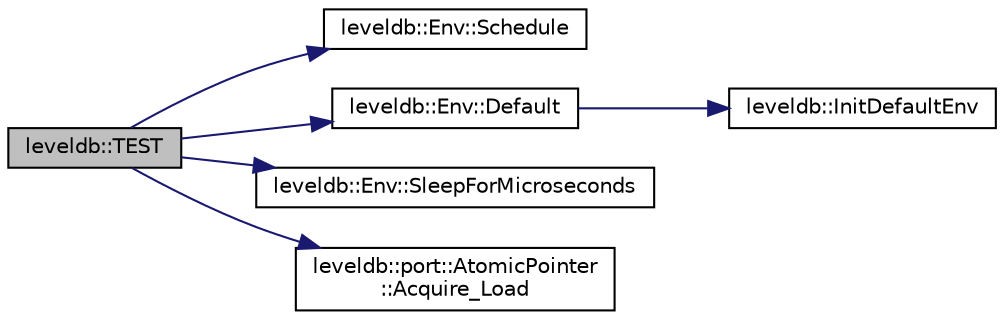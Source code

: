 digraph "leveldb::TEST"
{
  edge [fontname="Helvetica",fontsize="10",labelfontname="Helvetica",labelfontsize="10"];
  node [fontname="Helvetica",fontsize="10",shape=record];
  rankdir="LR";
  Node1 [label="leveldb::TEST",height=0.2,width=0.4,color="black", fillcolor="grey75", style="filled" fontcolor="black"];
  Node1 -> Node2 [color="midnightblue",fontsize="10",style="solid"];
  Node2 [label="leveldb::Env::Schedule",height=0.2,width=0.4,color="black", fillcolor="white", style="filled",URL="$classleveldb_1_1_env.html#a6b5fc50322d8404f5b13fad0e03d8724"];
  Node1 -> Node3 [color="midnightblue",fontsize="10",style="solid"];
  Node3 [label="leveldb::Env::Default",height=0.2,width=0.4,color="black", fillcolor="white", style="filled",URL="$classleveldb_1_1_env.html#ae15b67e650ff6790059745fd1b3bf3e7"];
  Node3 -> Node4 [color="midnightblue",fontsize="10",style="solid"];
  Node4 [label="leveldb::InitDefaultEnv",height=0.2,width=0.4,color="black", fillcolor="white", style="filled",URL="$namespaceleveldb.html#a14d29112491310d7a38d7b07fc5084f0"];
  Node1 -> Node5 [color="midnightblue",fontsize="10",style="solid"];
  Node5 [label="leveldb::Env::SleepForMicroseconds",height=0.2,width=0.4,color="black", fillcolor="white", style="filled",URL="$classleveldb_1_1_env.html#a43ad838cfb08db3d9e2197800cd33312"];
  Node1 -> Node6 [color="midnightblue",fontsize="10",style="solid"];
  Node6 [label="leveldb::port::AtomicPointer\l::Acquire_Load",height=0.2,width=0.4,color="black", fillcolor="white", style="filled",URL="$classleveldb_1_1port_1_1_atomic_pointer.html#a25b7cd07f114f6e59278d5523aff6140"];
}
